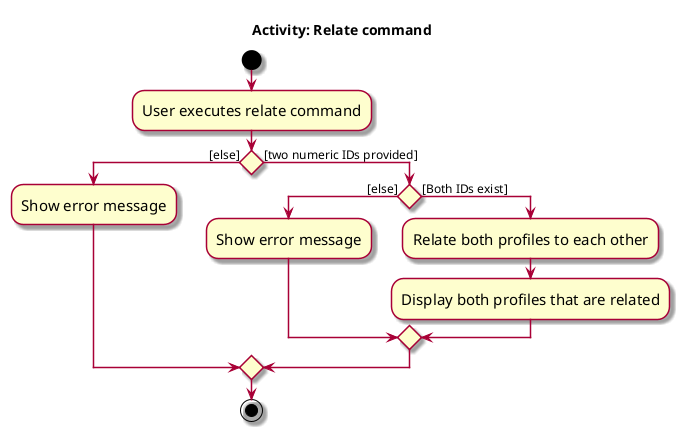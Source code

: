 @startuml
skin rose
skinparam ActivityFontSize 15
skinparam ArrowFontSize 12


title Activity: Relate command
start
:User executes relate command;

if () then ([else])
    :Show error message;
else ([two numeric IDs provided])
    if () then ([else])
        :Show error message;
    else ([Both IDs exist])
        :Relate both profiles to each other;
        :Display both profiles that are related;
    endif
endif
stop
@enduml
